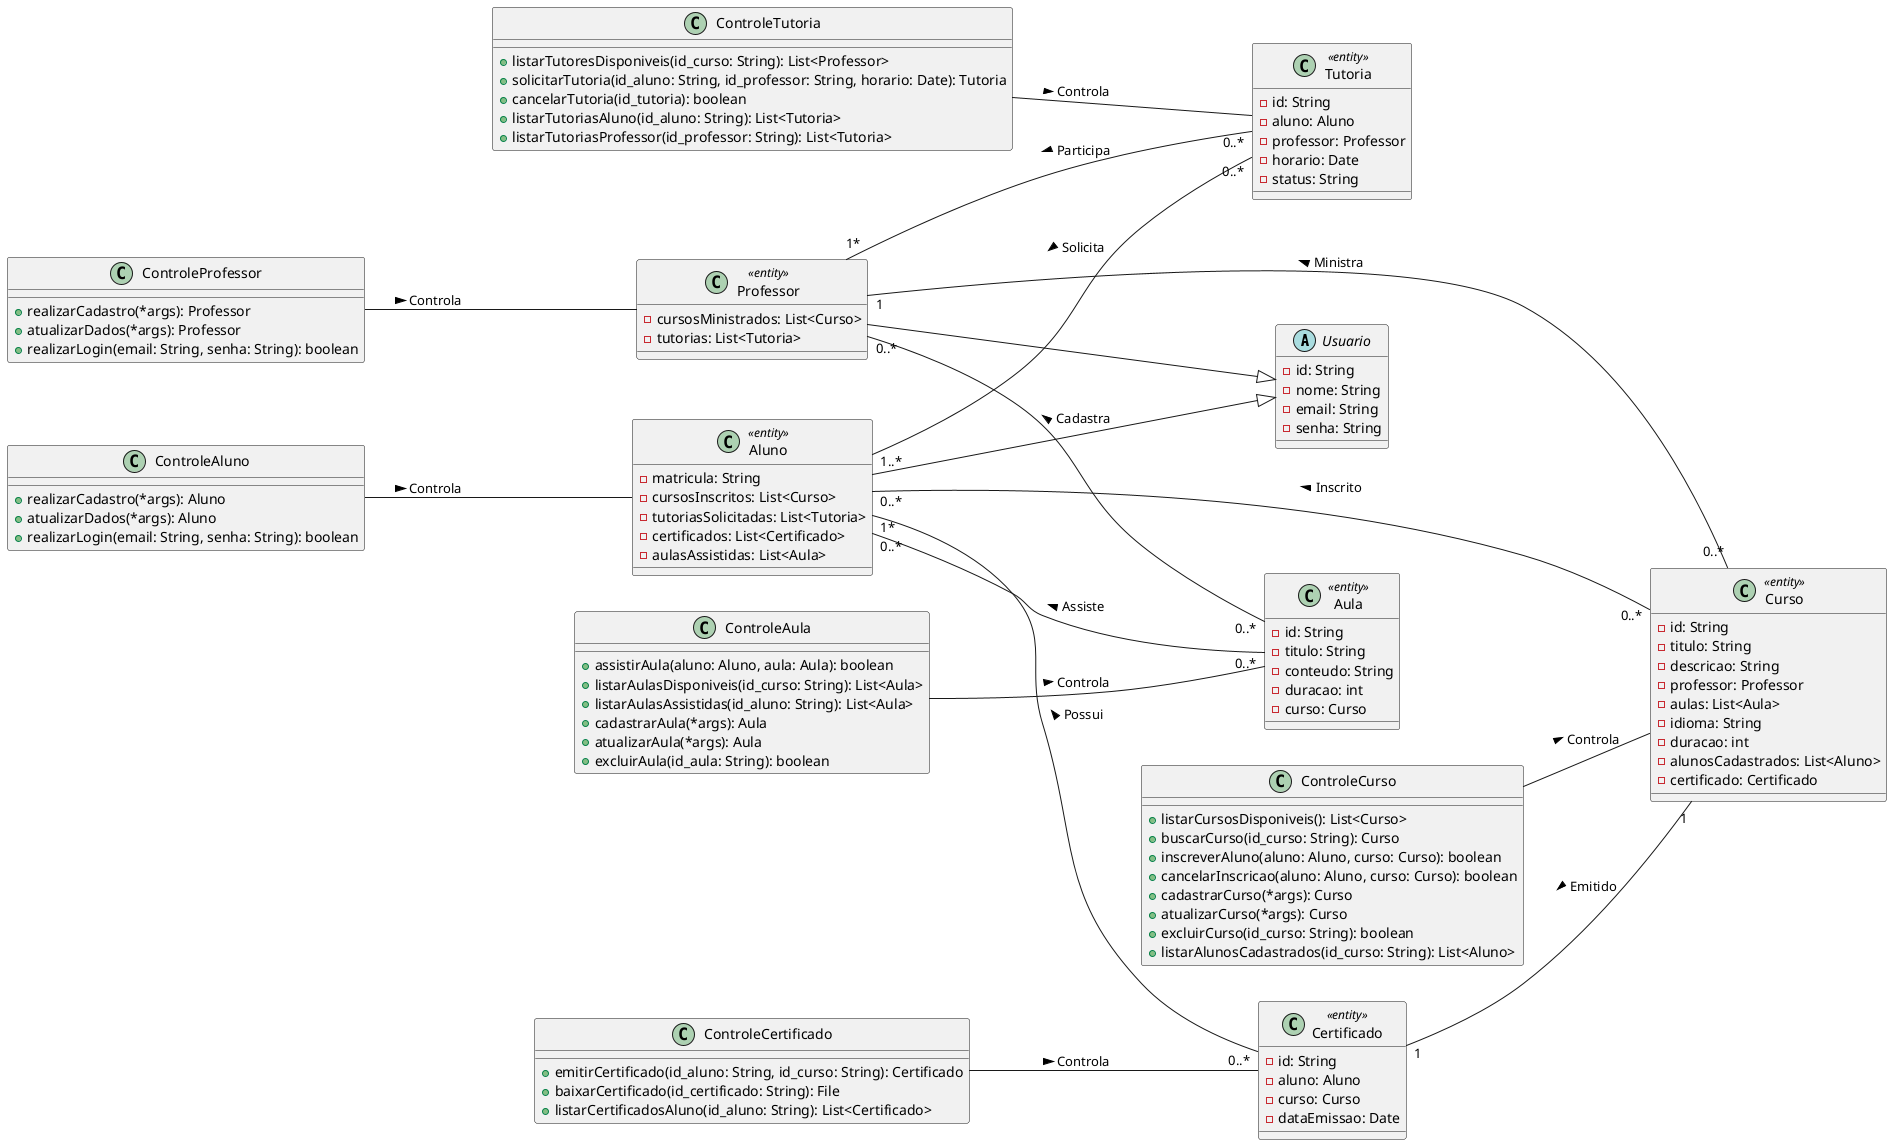 @startuml "Modelo de Classes - Aluno"
left to right direction

abstract class Usuario {
    -id: String
    -nome: String
    -email: String
    -senha: String
}

class Aluno <<entity>> {
    -matricula: String
    -cursosInscritos: List<Curso>
    -tutoriasSolicitadas: List<Tutoria>
    -certificados: List<Certificado>
    -aulasAssistidas: List<Aula>
}

class Professor <<entity>> {
    -cursosMinistrados: List<Curso>
    -tutorias: List<Tutoria>
}

class Curso <<entity>> {
    -id: String
    -titulo: String
    -descricao: String
    -professor: Professor
    -aulas: List<Aula>
    -idioma: String
    -duracao: int
    -alunosCadastrados: List<Aluno>
    -certificado: Certificado
}

class Aula <<entity>> {
    -id: String
    -titulo: String
    -conteudo: String
    -duracao: int
    -curso: Curso
}

class Certificado <<entity>> {
    -id: String
    -aluno: Aluno
    -curso: Curso
    -dataEmissao: Date
}

class Tutoria <<entity>> {
    -id: String
    -aluno: Aluno
    -professor: Professor
    -horario: Date
    -status: String
}

class ControleAluno {
    +realizarCadastro(*args): Aluno
    +atualizarDados(*args): Aluno
    +realizarLogin(email: String, senha: String): boolean
}

class ControleProfessor {
    +realizarCadastro(*args): Professor
    +atualizarDados(*args): Professor
    +realizarLogin(email: String, senha: String): boolean
}

class ControleAula {
    +assistirAula(aluno: Aluno, aula: Aula): boolean
    +listarAulasDisponiveis(id_curso: String): List<Aula>
    +listarAulasAssistidas(id_aluno: String): List<Aula>
    +cadastrarAula(*args): Aula
    +atualizarAula(*args): Aula
    +excluirAula(id_aula: String): boolean
}

class ControleCurso {
    +listarCursosDisponiveis(): List<Curso>
    +buscarCurso(id_curso: String): Curso
    +inscreverAluno(aluno: Aluno, curso: Curso): boolean
    +cancelarInscricao(aluno: Aluno, curso: Curso): boolean
    +cadastrarCurso(*args): Curso
    +atualizarCurso(*args): Curso
    +excluirCurso(id_curso: String): boolean
    +listarAlunosCadastrados(id_curso: String): List<Aluno>
}

class ControleTutoria {
    +listarTutoresDisponiveis(id_curso: String): List<Professor>
    +solicitarTutoria(id_aluno: String, id_professor: String, horario: Date): Tutoria
    +cancelarTutoria(id_tutoria): boolean
    +listarTutoriasAluno(id_aluno: String): List<Tutoria>
    +listarTutoriasProfessor(id_professor: String): List<Tutoria>
}

class ControleCertificado {
    +emitirCertificado(id_aluno: String, id_curso: String): Certificado
    +baixarCertificado(id_certificado: String): File
    +listarCertificadosAluno(id_aluno: String): List<Certificado>
}

Aluno --|> Usuario
Professor --|> Usuario

Professor "1" -- "0..*" Curso: < Ministra
Certificado "1" -- "1" Curso: < Emitido
Aluno "0..*" -- "0..*" Curso: < Inscrito

Aluno "1..*" -- "0..*" Tutoria: < Solicita
Professor "1*" -- "0..*" Tutoria: < Participa

Aluno "0..*" -- "0..*" Aula: < Assiste
Professor "0..*" -- "0..*" Aula: < Cadastra

Aluno "1*" -- "0..*" Certificado: < Possui

ControleAluno -- Aluno: Controla >
ControleCurso -- Curso: Controla >
ControleTutoria -- Tutoria: Controla >
ControleCertificado -- Certificado: Controla >
ControleProfessor -- Professor: Controla >
ControleAula -- Aula: Controla >

@enduml